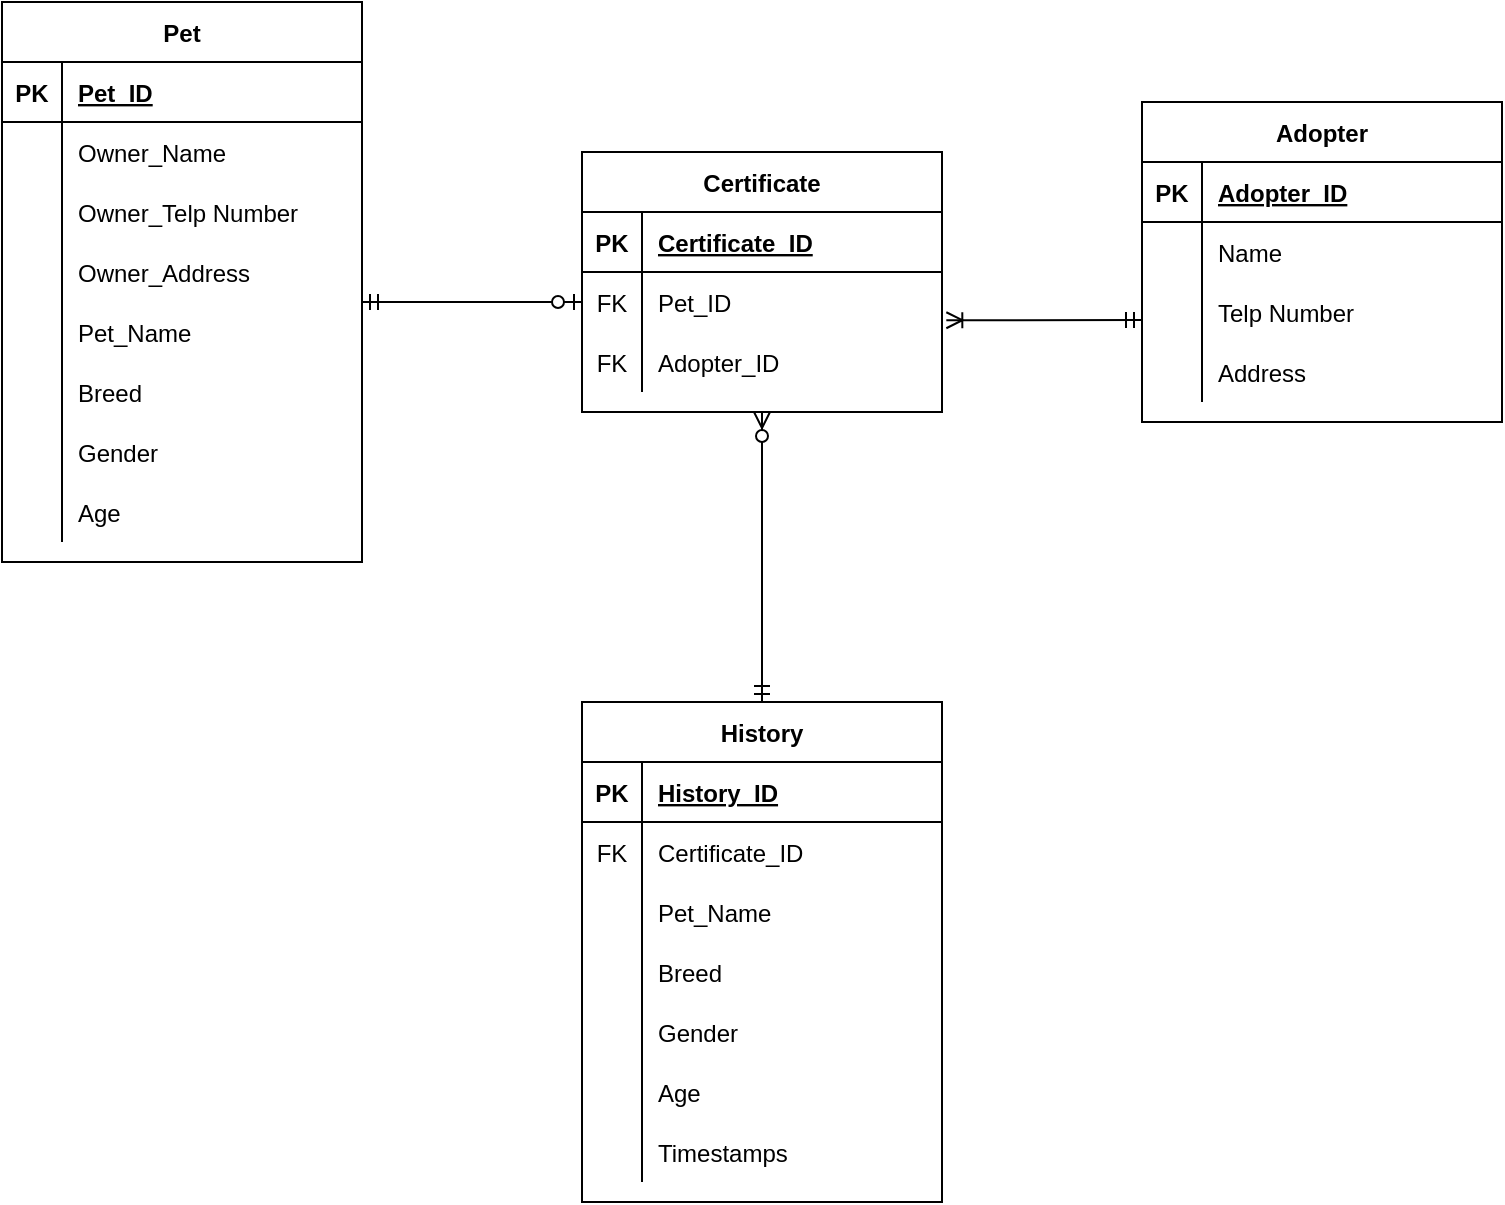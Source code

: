 <mxfile version="15.9.6" type="github" pages="2">
  <diagram id="2J634cxyii3OIA9NPOQA" name="Page-1">
    <mxGraphModel dx="782" dy="468" grid="1" gridSize="10" guides="1" tooltips="1" connect="1" arrows="1" fold="1" page="1" pageScale="1" pageWidth="850" pageHeight="1100" math="0" shadow="0">
      <root>
        <mxCell id="0" />
        <mxCell id="1" parent="0" />
        <mxCell id="9ehrHhDZK52EgDD9as42-1" value="Pet" style="shape=table;startSize=30;container=1;collapsible=1;childLayout=tableLayout;fixedRows=1;rowLines=0;fontStyle=1;align=center;resizeLast=1;" parent="1" vertex="1">
          <mxGeometry x="20" y="150" width="180" height="280" as="geometry" />
        </mxCell>
        <mxCell id="9ehrHhDZK52EgDD9as42-2" value="" style="shape=partialRectangle;collapsible=0;dropTarget=0;pointerEvents=0;fillColor=none;top=0;left=0;bottom=1;right=0;points=[[0,0.5],[1,0.5]];portConstraint=eastwest;" parent="9ehrHhDZK52EgDD9as42-1" vertex="1">
          <mxGeometry y="30" width="180" height="30" as="geometry" />
        </mxCell>
        <mxCell id="9ehrHhDZK52EgDD9as42-3" value="PK" style="shape=partialRectangle;connectable=0;fillColor=none;top=0;left=0;bottom=0;right=0;fontStyle=1;overflow=hidden;" parent="9ehrHhDZK52EgDD9as42-2" vertex="1">
          <mxGeometry width="30" height="30" as="geometry">
            <mxRectangle width="30" height="30" as="alternateBounds" />
          </mxGeometry>
        </mxCell>
        <mxCell id="9ehrHhDZK52EgDD9as42-4" value="Pet_ID" style="shape=partialRectangle;connectable=0;fillColor=none;top=0;left=0;bottom=0;right=0;align=left;spacingLeft=6;fontStyle=5;overflow=hidden;" parent="9ehrHhDZK52EgDD9as42-2" vertex="1">
          <mxGeometry x="30" width="150" height="30" as="geometry">
            <mxRectangle width="150" height="30" as="alternateBounds" />
          </mxGeometry>
        </mxCell>
        <mxCell id="9ehrHhDZK52EgDD9as42-5" style="shape=partialRectangle;collapsible=0;dropTarget=0;pointerEvents=0;fillColor=none;top=0;left=0;bottom=0;right=0;points=[[0,0.5],[1,0.5]];portConstraint=eastwest;" parent="9ehrHhDZK52EgDD9as42-1" vertex="1">
          <mxGeometry y="60" width="180" height="30" as="geometry" />
        </mxCell>
        <mxCell id="9ehrHhDZK52EgDD9as42-6" value="" style="shape=partialRectangle;connectable=0;fillColor=none;top=0;left=0;bottom=0;right=0;editable=1;overflow=hidden;" parent="9ehrHhDZK52EgDD9as42-5" vertex="1">
          <mxGeometry width="30" height="30" as="geometry">
            <mxRectangle width="30" height="30" as="alternateBounds" />
          </mxGeometry>
        </mxCell>
        <mxCell id="9ehrHhDZK52EgDD9as42-7" value="Owner_Name" style="shape=partialRectangle;connectable=0;fillColor=none;top=0;left=0;bottom=0;right=0;align=left;spacingLeft=6;overflow=hidden;" parent="9ehrHhDZK52EgDD9as42-5" vertex="1">
          <mxGeometry x="30" width="150" height="30" as="geometry">
            <mxRectangle width="150" height="30" as="alternateBounds" />
          </mxGeometry>
        </mxCell>
        <mxCell id="9ehrHhDZK52EgDD9as42-8" style="shape=partialRectangle;collapsible=0;dropTarget=0;pointerEvents=0;fillColor=none;top=0;left=0;bottom=0;right=0;points=[[0,0.5],[1,0.5]];portConstraint=eastwest;" parent="9ehrHhDZK52EgDD9as42-1" vertex="1">
          <mxGeometry y="90" width="180" height="30" as="geometry" />
        </mxCell>
        <mxCell id="9ehrHhDZK52EgDD9as42-9" style="shape=partialRectangle;connectable=0;fillColor=none;top=0;left=0;bottom=0;right=0;editable=1;overflow=hidden;" parent="9ehrHhDZK52EgDD9as42-8" vertex="1">
          <mxGeometry width="30" height="30" as="geometry">
            <mxRectangle width="30" height="30" as="alternateBounds" />
          </mxGeometry>
        </mxCell>
        <mxCell id="9ehrHhDZK52EgDD9as42-10" value="Owner_Telp Number" style="shape=partialRectangle;connectable=0;fillColor=none;top=0;left=0;bottom=0;right=0;align=left;spacingLeft=6;overflow=hidden;" parent="9ehrHhDZK52EgDD9as42-8" vertex="1">
          <mxGeometry x="30" width="150" height="30" as="geometry">
            <mxRectangle width="150" height="30" as="alternateBounds" />
          </mxGeometry>
        </mxCell>
        <mxCell id="9ehrHhDZK52EgDD9as42-11" style="shape=partialRectangle;collapsible=0;dropTarget=0;pointerEvents=0;fillColor=none;top=0;left=0;bottom=0;right=0;points=[[0,0.5],[1,0.5]];portConstraint=eastwest;" parent="9ehrHhDZK52EgDD9as42-1" vertex="1">
          <mxGeometry y="120" width="180" height="30" as="geometry" />
        </mxCell>
        <mxCell id="9ehrHhDZK52EgDD9as42-12" style="shape=partialRectangle;connectable=0;fillColor=none;top=0;left=0;bottom=0;right=0;editable=1;overflow=hidden;" parent="9ehrHhDZK52EgDD9as42-11" vertex="1">
          <mxGeometry width="30" height="30" as="geometry">
            <mxRectangle width="30" height="30" as="alternateBounds" />
          </mxGeometry>
        </mxCell>
        <mxCell id="9ehrHhDZK52EgDD9as42-13" value="Owner_Address" style="shape=partialRectangle;connectable=0;fillColor=none;top=0;left=0;bottom=0;right=0;align=left;spacingLeft=6;overflow=hidden;" parent="9ehrHhDZK52EgDD9as42-11" vertex="1">
          <mxGeometry x="30" width="150" height="30" as="geometry">
            <mxRectangle width="150" height="30" as="alternateBounds" />
          </mxGeometry>
        </mxCell>
        <mxCell id="9ehrHhDZK52EgDD9as42-14" value="" style="shape=partialRectangle;collapsible=0;dropTarget=0;pointerEvents=0;fillColor=none;top=0;left=0;bottom=0;right=0;points=[[0,0.5],[1,0.5]];portConstraint=eastwest;" parent="9ehrHhDZK52EgDD9as42-1" vertex="1">
          <mxGeometry y="150" width="180" height="30" as="geometry" />
        </mxCell>
        <mxCell id="9ehrHhDZK52EgDD9as42-15" value="" style="shape=partialRectangle;connectable=0;fillColor=none;top=0;left=0;bottom=0;right=0;editable=1;overflow=hidden;" parent="9ehrHhDZK52EgDD9as42-14" vertex="1">
          <mxGeometry width="30" height="30" as="geometry">
            <mxRectangle width="30" height="30" as="alternateBounds" />
          </mxGeometry>
        </mxCell>
        <mxCell id="9ehrHhDZK52EgDD9as42-16" value="Pet_Name" style="shape=partialRectangle;connectable=0;fillColor=none;top=0;left=0;bottom=0;right=0;align=left;spacingLeft=6;overflow=hidden;" parent="9ehrHhDZK52EgDD9as42-14" vertex="1">
          <mxGeometry x="30" width="150" height="30" as="geometry">
            <mxRectangle width="150" height="30" as="alternateBounds" />
          </mxGeometry>
        </mxCell>
        <mxCell id="9ehrHhDZK52EgDD9as42-17" value="" style="shape=partialRectangle;collapsible=0;dropTarget=0;pointerEvents=0;fillColor=none;top=0;left=0;bottom=0;right=0;points=[[0,0.5],[1,0.5]];portConstraint=eastwest;" parent="9ehrHhDZK52EgDD9as42-1" vertex="1">
          <mxGeometry y="180" width="180" height="30" as="geometry" />
        </mxCell>
        <mxCell id="9ehrHhDZK52EgDD9as42-18" value="" style="shape=partialRectangle;connectable=0;fillColor=none;top=0;left=0;bottom=0;right=0;editable=1;overflow=hidden;" parent="9ehrHhDZK52EgDD9as42-17" vertex="1">
          <mxGeometry width="30" height="30" as="geometry">
            <mxRectangle width="30" height="30" as="alternateBounds" />
          </mxGeometry>
        </mxCell>
        <mxCell id="9ehrHhDZK52EgDD9as42-19" value="Breed" style="shape=partialRectangle;connectable=0;fillColor=none;top=0;left=0;bottom=0;right=0;align=left;spacingLeft=6;overflow=hidden;" parent="9ehrHhDZK52EgDD9as42-17" vertex="1">
          <mxGeometry x="30" width="150" height="30" as="geometry">
            <mxRectangle width="150" height="30" as="alternateBounds" />
          </mxGeometry>
        </mxCell>
        <mxCell id="9ehrHhDZK52EgDD9as42-20" value="" style="shape=partialRectangle;collapsible=0;dropTarget=0;pointerEvents=0;fillColor=none;top=0;left=0;bottom=0;right=0;points=[[0,0.5],[1,0.5]];portConstraint=eastwest;" parent="9ehrHhDZK52EgDD9as42-1" vertex="1">
          <mxGeometry y="210" width="180" height="30" as="geometry" />
        </mxCell>
        <mxCell id="9ehrHhDZK52EgDD9as42-21" value="" style="shape=partialRectangle;connectable=0;fillColor=none;top=0;left=0;bottom=0;right=0;editable=1;overflow=hidden;" parent="9ehrHhDZK52EgDD9as42-20" vertex="1">
          <mxGeometry width="30" height="30" as="geometry">
            <mxRectangle width="30" height="30" as="alternateBounds" />
          </mxGeometry>
        </mxCell>
        <mxCell id="9ehrHhDZK52EgDD9as42-22" value="Gender" style="shape=partialRectangle;connectable=0;fillColor=none;top=0;left=0;bottom=0;right=0;align=left;spacingLeft=6;overflow=hidden;" parent="9ehrHhDZK52EgDD9as42-20" vertex="1">
          <mxGeometry x="30" width="150" height="30" as="geometry">
            <mxRectangle width="150" height="30" as="alternateBounds" />
          </mxGeometry>
        </mxCell>
        <mxCell id="9ehrHhDZK52EgDD9as42-23" style="shape=partialRectangle;collapsible=0;dropTarget=0;pointerEvents=0;fillColor=none;top=0;left=0;bottom=0;right=0;points=[[0,0.5],[1,0.5]];portConstraint=eastwest;" parent="9ehrHhDZK52EgDD9as42-1" vertex="1">
          <mxGeometry y="240" width="180" height="30" as="geometry" />
        </mxCell>
        <mxCell id="9ehrHhDZK52EgDD9as42-24" style="shape=partialRectangle;connectable=0;fillColor=none;top=0;left=0;bottom=0;right=0;editable=1;overflow=hidden;" parent="9ehrHhDZK52EgDD9as42-23" vertex="1">
          <mxGeometry width="30" height="30" as="geometry">
            <mxRectangle width="30" height="30" as="alternateBounds" />
          </mxGeometry>
        </mxCell>
        <mxCell id="9ehrHhDZK52EgDD9as42-25" value="Age" style="shape=partialRectangle;connectable=0;fillColor=none;top=0;left=0;bottom=0;right=0;align=left;spacingLeft=6;overflow=hidden;" parent="9ehrHhDZK52EgDD9as42-23" vertex="1">
          <mxGeometry x="30" width="150" height="30" as="geometry">
            <mxRectangle width="150" height="30" as="alternateBounds" />
          </mxGeometry>
        </mxCell>
        <mxCell id="9ehrHhDZK52EgDD9as42-26" value="Adopter" style="shape=table;startSize=30;container=1;collapsible=1;childLayout=tableLayout;fixedRows=1;rowLines=0;fontStyle=1;align=center;resizeLast=1;" parent="1" vertex="1">
          <mxGeometry x="590" y="200" width="180" height="160" as="geometry" />
        </mxCell>
        <mxCell id="9ehrHhDZK52EgDD9as42-27" value="" style="shape=partialRectangle;collapsible=0;dropTarget=0;pointerEvents=0;fillColor=none;top=0;left=0;bottom=1;right=0;points=[[0,0.5],[1,0.5]];portConstraint=eastwest;" parent="9ehrHhDZK52EgDD9as42-26" vertex="1">
          <mxGeometry y="30" width="180" height="30" as="geometry" />
        </mxCell>
        <mxCell id="9ehrHhDZK52EgDD9as42-28" value="PK" style="shape=partialRectangle;connectable=0;fillColor=none;top=0;left=0;bottom=0;right=0;fontStyle=1;overflow=hidden;" parent="9ehrHhDZK52EgDD9as42-27" vertex="1">
          <mxGeometry width="30" height="30" as="geometry">
            <mxRectangle width="30" height="30" as="alternateBounds" />
          </mxGeometry>
        </mxCell>
        <mxCell id="9ehrHhDZK52EgDD9as42-29" value="Adopter_ID" style="shape=partialRectangle;connectable=0;fillColor=none;top=0;left=0;bottom=0;right=0;align=left;spacingLeft=6;fontStyle=5;overflow=hidden;" parent="9ehrHhDZK52EgDD9as42-27" vertex="1">
          <mxGeometry x="30" width="150" height="30" as="geometry">
            <mxRectangle width="150" height="30" as="alternateBounds" />
          </mxGeometry>
        </mxCell>
        <mxCell id="9ehrHhDZK52EgDD9as42-30" value="" style="shape=partialRectangle;collapsible=0;dropTarget=0;pointerEvents=0;fillColor=none;top=0;left=0;bottom=0;right=0;points=[[0,0.5],[1,0.5]];portConstraint=eastwest;" parent="9ehrHhDZK52EgDD9as42-26" vertex="1">
          <mxGeometry y="60" width="180" height="30" as="geometry" />
        </mxCell>
        <mxCell id="9ehrHhDZK52EgDD9as42-31" value="" style="shape=partialRectangle;connectable=0;fillColor=none;top=0;left=0;bottom=0;right=0;editable=1;overflow=hidden;" parent="9ehrHhDZK52EgDD9as42-30" vertex="1">
          <mxGeometry width="30" height="30" as="geometry">
            <mxRectangle width="30" height="30" as="alternateBounds" />
          </mxGeometry>
        </mxCell>
        <mxCell id="9ehrHhDZK52EgDD9as42-32" value="Name" style="shape=partialRectangle;connectable=0;fillColor=none;top=0;left=0;bottom=0;right=0;align=left;spacingLeft=6;overflow=hidden;" parent="9ehrHhDZK52EgDD9as42-30" vertex="1">
          <mxGeometry x="30" width="150" height="30" as="geometry">
            <mxRectangle width="150" height="30" as="alternateBounds" />
          </mxGeometry>
        </mxCell>
        <mxCell id="9ehrHhDZK52EgDD9as42-33" value="" style="shape=partialRectangle;collapsible=0;dropTarget=0;pointerEvents=0;fillColor=none;top=0;left=0;bottom=0;right=0;points=[[0,0.5],[1,0.5]];portConstraint=eastwest;" parent="9ehrHhDZK52EgDD9as42-26" vertex="1">
          <mxGeometry y="90" width="180" height="30" as="geometry" />
        </mxCell>
        <mxCell id="9ehrHhDZK52EgDD9as42-34" value="" style="shape=partialRectangle;connectable=0;fillColor=none;top=0;left=0;bottom=0;right=0;editable=1;overflow=hidden;" parent="9ehrHhDZK52EgDD9as42-33" vertex="1">
          <mxGeometry width="30" height="30" as="geometry">
            <mxRectangle width="30" height="30" as="alternateBounds" />
          </mxGeometry>
        </mxCell>
        <mxCell id="9ehrHhDZK52EgDD9as42-35" value="Telp Number" style="shape=partialRectangle;connectable=0;fillColor=none;top=0;left=0;bottom=0;right=0;align=left;spacingLeft=6;overflow=hidden;" parent="9ehrHhDZK52EgDD9as42-33" vertex="1">
          <mxGeometry x="30" width="150" height="30" as="geometry">
            <mxRectangle width="150" height="30" as="alternateBounds" />
          </mxGeometry>
        </mxCell>
        <mxCell id="9ehrHhDZK52EgDD9as42-36" value="" style="shape=partialRectangle;collapsible=0;dropTarget=0;pointerEvents=0;fillColor=none;top=0;left=0;bottom=0;right=0;points=[[0,0.5],[1,0.5]];portConstraint=eastwest;" parent="9ehrHhDZK52EgDD9as42-26" vertex="1">
          <mxGeometry y="120" width="180" height="30" as="geometry" />
        </mxCell>
        <mxCell id="9ehrHhDZK52EgDD9as42-37" value="" style="shape=partialRectangle;connectable=0;fillColor=none;top=0;left=0;bottom=0;right=0;editable=1;overflow=hidden;" parent="9ehrHhDZK52EgDD9as42-36" vertex="1">
          <mxGeometry width="30" height="30" as="geometry">
            <mxRectangle width="30" height="30" as="alternateBounds" />
          </mxGeometry>
        </mxCell>
        <mxCell id="9ehrHhDZK52EgDD9as42-38" value="Address" style="shape=partialRectangle;connectable=0;fillColor=none;top=0;left=0;bottom=0;right=0;align=left;spacingLeft=6;overflow=hidden;" parent="9ehrHhDZK52EgDD9as42-36" vertex="1">
          <mxGeometry x="30" width="150" height="30" as="geometry">
            <mxRectangle width="150" height="30" as="alternateBounds" />
          </mxGeometry>
        </mxCell>
        <mxCell id="9ehrHhDZK52EgDD9as42-61" value="Certificate" style="shape=table;startSize=30;container=1;collapsible=1;childLayout=tableLayout;fixedRows=1;rowLines=0;fontStyle=1;align=center;resizeLast=1;" parent="1" vertex="1">
          <mxGeometry x="310" y="225" width="180" height="130" as="geometry" />
        </mxCell>
        <mxCell id="9ehrHhDZK52EgDD9as42-62" value="" style="shape=partialRectangle;collapsible=0;dropTarget=0;pointerEvents=0;fillColor=none;top=0;left=0;bottom=1;right=0;points=[[0,0.5],[1,0.5]];portConstraint=eastwest;" parent="9ehrHhDZK52EgDD9as42-61" vertex="1">
          <mxGeometry y="30" width="180" height="30" as="geometry" />
        </mxCell>
        <mxCell id="9ehrHhDZK52EgDD9as42-63" value="PK" style="shape=partialRectangle;connectable=0;fillColor=none;top=0;left=0;bottom=0;right=0;fontStyle=1;overflow=hidden;" parent="9ehrHhDZK52EgDD9as42-62" vertex="1">
          <mxGeometry width="30" height="30" as="geometry">
            <mxRectangle width="30" height="30" as="alternateBounds" />
          </mxGeometry>
        </mxCell>
        <mxCell id="9ehrHhDZK52EgDD9as42-64" value="Certificate_ID" style="shape=partialRectangle;connectable=0;fillColor=none;top=0;left=0;bottom=0;right=0;align=left;spacingLeft=6;fontStyle=5;overflow=hidden;" parent="9ehrHhDZK52EgDD9as42-62" vertex="1">
          <mxGeometry x="30" width="150" height="30" as="geometry">
            <mxRectangle width="150" height="30" as="alternateBounds" />
          </mxGeometry>
        </mxCell>
        <mxCell id="9ehrHhDZK52EgDD9as42-65" value="" style="shape=partialRectangle;collapsible=0;dropTarget=0;pointerEvents=0;fillColor=none;top=0;left=0;bottom=0;right=0;points=[[0,0.5],[1,0.5]];portConstraint=eastwest;" parent="9ehrHhDZK52EgDD9as42-61" vertex="1">
          <mxGeometry y="60" width="180" height="30" as="geometry" />
        </mxCell>
        <mxCell id="9ehrHhDZK52EgDD9as42-66" value="FK" style="shape=partialRectangle;connectable=0;fillColor=none;top=0;left=0;bottom=0;right=0;editable=1;overflow=hidden;" parent="9ehrHhDZK52EgDD9as42-65" vertex="1">
          <mxGeometry width="30" height="30" as="geometry">
            <mxRectangle width="30" height="30" as="alternateBounds" />
          </mxGeometry>
        </mxCell>
        <mxCell id="9ehrHhDZK52EgDD9as42-67" value="Pet_ID" style="shape=partialRectangle;connectable=0;fillColor=none;top=0;left=0;bottom=0;right=0;align=left;spacingLeft=6;overflow=hidden;" parent="9ehrHhDZK52EgDD9as42-65" vertex="1">
          <mxGeometry x="30" width="150" height="30" as="geometry">
            <mxRectangle width="150" height="30" as="alternateBounds" />
          </mxGeometry>
        </mxCell>
        <mxCell id="9ehrHhDZK52EgDD9as42-68" value="" style="shape=partialRectangle;collapsible=0;dropTarget=0;pointerEvents=0;fillColor=none;top=0;left=0;bottom=0;right=0;points=[[0,0.5],[1,0.5]];portConstraint=eastwest;" parent="9ehrHhDZK52EgDD9as42-61" vertex="1">
          <mxGeometry y="90" width="180" height="30" as="geometry" />
        </mxCell>
        <mxCell id="9ehrHhDZK52EgDD9as42-69" value="FK" style="shape=partialRectangle;connectable=0;fillColor=none;top=0;left=0;bottom=0;right=0;editable=1;overflow=hidden;" parent="9ehrHhDZK52EgDD9as42-68" vertex="1">
          <mxGeometry width="30" height="30" as="geometry">
            <mxRectangle width="30" height="30" as="alternateBounds" />
          </mxGeometry>
        </mxCell>
        <mxCell id="9ehrHhDZK52EgDD9as42-70" value="Adopter_ID" style="shape=partialRectangle;connectable=0;fillColor=none;top=0;left=0;bottom=0;right=0;align=left;spacingLeft=6;overflow=hidden;" parent="9ehrHhDZK52EgDD9as42-68" vertex="1">
          <mxGeometry x="30" width="150" height="30" as="geometry">
            <mxRectangle width="150" height="30" as="alternateBounds" />
          </mxGeometry>
        </mxCell>
        <mxCell id="9ehrHhDZK52EgDD9as42-71" value="" style="fontSize=12;html=1;endArrow=ERzeroToOne;startArrow=ERmandOne;rounded=0;entryX=0;entryY=0.5;entryDx=0;entryDy=0;" parent="1" target="9ehrHhDZK52EgDD9as42-65" edge="1">
          <mxGeometry width="100" height="100" relative="1" as="geometry">
            <mxPoint x="200" y="300" as="sourcePoint" />
            <mxPoint x="420" y="180" as="targetPoint" />
          </mxGeometry>
        </mxCell>
        <mxCell id="9ehrHhDZK52EgDD9as42-72" value="" style="fontSize=12;html=1;endArrow=ERoneToMany;startArrow=ERmandOne;rounded=0;entryX=1.012;entryY=0.804;entryDx=0;entryDy=0;entryPerimeter=0;" parent="1" target="9ehrHhDZK52EgDD9as42-65" edge="1">
          <mxGeometry width="100" height="100" relative="1" as="geometry">
            <mxPoint x="590" y="309" as="sourcePoint" />
            <mxPoint x="590" y="210" as="targetPoint" />
          </mxGeometry>
        </mxCell>
        <mxCell id="9ehrHhDZK52EgDD9as42-73" value="" style="fontSize=12;html=1;endArrow=ERzeroToMany;startArrow=ERmandOne;rounded=0;exitX=0.5;exitY=0;exitDx=0;exitDy=0;entryX=0.5;entryY=1;entryDx=0;entryDy=0;" parent="1" target="9ehrHhDZK52EgDD9as42-61" edge="1">
          <mxGeometry width="100" height="100" relative="1" as="geometry">
            <mxPoint x="400" y="500" as="sourcePoint" />
            <mxPoint x="300" y="400" as="targetPoint" />
          </mxGeometry>
        </mxCell>
        <mxCell id="JQQU0Y_YsM3OxfZY5DyW-1" value="History" style="shape=table;startSize=30;container=1;collapsible=1;childLayout=tableLayout;fixedRows=1;rowLines=0;fontStyle=1;align=center;resizeLast=1;" vertex="1" parent="1">
          <mxGeometry x="310" y="500" width="180" height="250" as="geometry" />
        </mxCell>
        <mxCell id="JQQU0Y_YsM3OxfZY5DyW-2" value="" style="shape=partialRectangle;collapsible=0;dropTarget=0;pointerEvents=0;fillColor=none;top=0;left=0;bottom=1;right=0;points=[[0,0.5],[1,0.5]];portConstraint=eastwest;" vertex="1" parent="JQQU0Y_YsM3OxfZY5DyW-1">
          <mxGeometry y="30" width="180" height="30" as="geometry" />
        </mxCell>
        <mxCell id="JQQU0Y_YsM3OxfZY5DyW-3" value="PK" style="shape=partialRectangle;connectable=0;fillColor=none;top=0;left=0;bottom=0;right=0;fontStyle=1;overflow=hidden;" vertex="1" parent="JQQU0Y_YsM3OxfZY5DyW-2">
          <mxGeometry width="30" height="30" as="geometry">
            <mxRectangle width="30" height="30" as="alternateBounds" />
          </mxGeometry>
        </mxCell>
        <mxCell id="JQQU0Y_YsM3OxfZY5DyW-4" value="History_ID" style="shape=partialRectangle;connectable=0;fillColor=none;top=0;left=0;bottom=0;right=0;align=left;spacingLeft=6;fontStyle=5;overflow=hidden;" vertex="1" parent="JQQU0Y_YsM3OxfZY5DyW-2">
          <mxGeometry x="30" width="150" height="30" as="geometry">
            <mxRectangle width="150" height="30" as="alternateBounds" />
          </mxGeometry>
        </mxCell>
        <mxCell id="JQQU0Y_YsM3OxfZY5DyW-5" style="shape=partialRectangle;collapsible=0;dropTarget=0;pointerEvents=0;fillColor=none;top=0;left=0;bottom=0;right=0;points=[[0,0.5],[1,0.5]];portConstraint=eastwest;" vertex="1" parent="JQQU0Y_YsM3OxfZY5DyW-1">
          <mxGeometry y="60" width="180" height="30" as="geometry" />
        </mxCell>
        <mxCell id="JQQU0Y_YsM3OxfZY5DyW-6" value="FK" style="shape=partialRectangle;connectable=0;fillColor=none;top=0;left=0;bottom=0;right=0;editable=1;overflow=hidden;" vertex="1" parent="JQQU0Y_YsM3OxfZY5DyW-5">
          <mxGeometry width="30" height="30" as="geometry">
            <mxRectangle width="30" height="30" as="alternateBounds" />
          </mxGeometry>
        </mxCell>
        <mxCell id="JQQU0Y_YsM3OxfZY5DyW-7" value="Certificate_ID" style="shape=partialRectangle;connectable=0;fillColor=none;top=0;left=0;bottom=0;right=0;align=left;spacingLeft=6;overflow=hidden;" vertex="1" parent="JQQU0Y_YsM3OxfZY5DyW-5">
          <mxGeometry x="30" width="150" height="30" as="geometry">
            <mxRectangle width="150" height="30" as="alternateBounds" />
          </mxGeometry>
        </mxCell>
        <mxCell id="JQQU0Y_YsM3OxfZY5DyW-8" style="shape=partialRectangle;collapsible=0;dropTarget=0;pointerEvents=0;fillColor=none;top=0;left=0;bottom=0;right=0;points=[[0,0.5],[1,0.5]];portConstraint=eastwest;" vertex="1" parent="JQQU0Y_YsM3OxfZY5DyW-1">
          <mxGeometry y="90" width="180" height="30" as="geometry" />
        </mxCell>
        <mxCell id="JQQU0Y_YsM3OxfZY5DyW-9" style="shape=partialRectangle;connectable=0;fillColor=none;top=0;left=0;bottom=0;right=0;editable=1;overflow=hidden;" vertex="1" parent="JQQU0Y_YsM3OxfZY5DyW-8">
          <mxGeometry width="30" height="30" as="geometry">
            <mxRectangle width="30" height="30" as="alternateBounds" />
          </mxGeometry>
        </mxCell>
        <mxCell id="JQQU0Y_YsM3OxfZY5DyW-10" value="Pet_Name" style="shape=partialRectangle;connectable=0;fillColor=none;top=0;left=0;bottom=0;right=0;align=left;spacingLeft=6;overflow=hidden;" vertex="1" parent="JQQU0Y_YsM3OxfZY5DyW-8">
          <mxGeometry x="30" width="150" height="30" as="geometry">
            <mxRectangle width="150" height="30" as="alternateBounds" />
          </mxGeometry>
        </mxCell>
        <mxCell id="JQQU0Y_YsM3OxfZY5DyW-11" style="shape=partialRectangle;collapsible=0;dropTarget=0;pointerEvents=0;fillColor=none;top=0;left=0;bottom=0;right=0;points=[[0,0.5],[1,0.5]];portConstraint=eastwest;" vertex="1" parent="JQQU0Y_YsM3OxfZY5DyW-1">
          <mxGeometry y="120" width="180" height="30" as="geometry" />
        </mxCell>
        <mxCell id="JQQU0Y_YsM3OxfZY5DyW-12" style="shape=partialRectangle;connectable=0;fillColor=none;top=0;left=0;bottom=0;right=0;editable=1;overflow=hidden;" vertex="1" parent="JQQU0Y_YsM3OxfZY5DyW-11">
          <mxGeometry width="30" height="30" as="geometry">
            <mxRectangle width="30" height="30" as="alternateBounds" />
          </mxGeometry>
        </mxCell>
        <mxCell id="JQQU0Y_YsM3OxfZY5DyW-13" value="Breed" style="shape=partialRectangle;connectable=0;fillColor=none;top=0;left=0;bottom=0;right=0;align=left;spacingLeft=6;overflow=hidden;" vertex="1" parent="JQQU0Y_YsM3OxfZY5DyW-11">
          <mxGeometry x="30" width="150" height="30" as="geometry">
            <mxRectangle width="150" height="30" as="alternateBounds" />
          </mxGeometry>
        </mxCell>
        <mxCell id="JQQU0Y_YsM3OxfZY5DyW-14" value="" style="shape=partialRectangle;collapsible=0;dropTarget=0;pointerEvents=0;fillColor=none;top=0;left=0;bottom=0;right=0;points=[[0,0.5],[1,0.5]];portConstraint=eastwest;" vertex="1" parent="JQQU0Y_YsM3OxfZY5DyW-1">
          <mxGeometry y="150" width="180" height="30" as="geometry" />
        </mxCell>
        <mxCell id="JQQU0Y_YsM3OxfZY5DyW-15" value="" style="shape=partialRectangle;connectable=0;fillColor=none;top=0;left=0;bottom=0;right=0;editable=1;overflow=hidden;" vertex="1" parent="JQQU0Y_YsM3OxfZY5DyW-14">
          <mxGeometry width="30" height="30" as="geometry">
            <mxRectangle width="30" height="30" as="alternateBounds" />
          </mxGeometry>
        </mxCell>
        <mxCell id="JQQU0Y_YsM3OxfZY5DyW-16" value="Gender" style="shape=partialRectangle;connectable=0;fillColor=none;top=0;left=0;bottom=0;right=0;align=left;spacingLeft=6;overflow=hidden;" vertex="1" parent="JQQU0Y_YsM3OxfZY5DyW-14">
          <mxGeometry x="30" width="150" height="30" as="geometry">
            <mxRectangle width="150" height="30" as="alternateBounds" />
          </mxGeometry>
        </mxCell>
        <mxCell id="JQQU0Y_YsM3OxfZY5DyW-17" value="" style="shape=partialRectangle;collapsible=0;dropTarget=0;pointerEvents=0;fillColor=none;top=0;left=0;bottom=0;right=0;points=[[0,0.5],[1,0.5]];portConstraint=eastwest;" vertex="1" parent="JQQU0Y_YsM3OxfZY5DyW-1">
          <mxGeometry y="180" width="180" height="30" as="geometry" />
        </mxCell>
        <mxCell id="JQQU0Y_YsM3OxfZY5DyW-18" value="" style="shape=partialRectangle;connectable=0;fillColor=none;top=0;left=0;bottom=0;right=0;editable=1;overflow=hidden;" vertex="1" parent="JQQU0Y_YsM3OxfZY5DyW-17">
          <mxGeometry width="30" height="30" as="geometry">
            <mxRectangle width="30" height="30" as="alternateBounds" />
          </mxGeometry>
        </mxCell>
        <mxCell id="JQQU0Y_YsM3OxfZY5DyW-19" value="Age" style="shape=partialRectangle;connectable=0;fillColor=none;top=0;left=0;bottom=0;right=0;align=left;spacingLeft=6;overflow=hidden;" vertex="1" parent="JQQU0Y_YsM3OxfZY5DyW-17">
          <mxGeometry x="30" width="150" height="30" as="geometry">
            <mxRectangle width="150" height="30" as="alternateBounds" />
          </mxGeometry>
        </mxCell>
        <mxCell id="JQQU0Y_YsM3OxfZY5DyW-20" value="" style="shape=partialRectangle;collapsible=0;dropTarget=0;pointerEvents=0;fillColor=none;top=0;left=0;bottom=0;right=0;points=[[0,0.5],[1,0.5]];portConstraint=eastwest;" vertex="1" parent="JQQU0Y_YsM3OxfZY5DyW-1">
          <mxGeometry y="210" width="180" height="30" as="geometry" />
        </mxCell>
        <mxCell id="JQQU0Y_YsM3OxfZY5DyW-21" value="" style="shape=partialRectangle;connectable=0;fillColor=none;top=0;left=0;bottom=0;right=0;editable=1;overflow=hidden;" vertex="1" parent="JQQU0Y_YsM3OxfZY5DyW-20">
          <mxGeometry width="30" height="30" as="geometry">
            <mxRectangle width="30" height="30" as="alternateBounds" />
          </mxGeometry>
        </mxCell>
        <mxCell id="JQQU0Y_YsM3OxfZY5DyW-22" value="Timestamps" style="shape=partialRectangle;connectable=0;fillColor=none;top=0;left=0;bottom=0;right=0;align=left;spacingLeft=6;overflow=hidden;" vertex="1" parent="JQQU0Y_YsM3OxfZY5DyW-20">
          <mxGeometry x="30" width="150" height="30" as="geometry">
            <mxRectangle width="150" height="30" as="alternateBounds" />
          </mxGeometry>
        </mxCell>
      </root>
    </mxGraphModel>
  </diagram>
  <diagram id="evFEgjBao5wfJKTuTbFj" name="Page-2">
    <mxGraphModel dx="1632" dy="468" grid="1" gridSize="10" guides="1" tooltips="1" connect="1" arrows="1" fold="1" page="1" pageScale="1" pageWidth="850" pageHeight="1100" math="0" shadow="0">
      <root>
        <mxCell id="n9HTW4S1U68KLIDgizo6-0" />
        <mxCell id="n9HTW4S1U68KLIDgizo6-1" parent="n9HTW4S1U68KLIDgizo6-0" />
        <mxCell id="0QgfkrtzCJW_Zw9muQF2-0" value="&lt;u&gt;&lt;b&gt;&lt;font style=&quot;font-size: 14px&quot;&gt;Pet_ID&lt;/font&gt;&lt;/b&gt;&lt;/u&gt;" style="rounded=0;whiteSpace=wrap;html=1;" parent="n9HTW4S1U68KLIDgizo6-1" vertex="1">
          <mxGeometry x="110" y="190" width="120" height="60" as="geometry" />
        </mxCell>
        <mxCell id="0QgfkrtzCJW_Zw9muQF2-1" value="&lt;font style=&quot;font-size: 14px&quot;&gt;Pet_Name&lt;/font&gt;" style="rounded=0;whiteSpace=wrap;html=1;" parent="n9HTW4S1U68KLIDgizo6-1" vertex="1">
          <mxGeometry x="590" y="190" width="120" height="60" as="geometry" />
        </mxCell>
        <mxCell id="0QgfkrtzCJW_Zw9muQF2-2" value="&lt;font style=&quot;font-size: 14px&quot;&gt;Breed&lt;/font&gt;" style="rounded=0;whiteSpace=wrap;html=1;" parent="n9HTW4S1U68KLIDgizo6-1" vertex="1">
          <mxGeometry x="710" y="190" width="120" height="60" as="geometry" />
        </mxCell>
        <mxCell id="0QgfkrtzCJW_Zw9muQF2-3" value="&lt;font style=&quot;font-size: 14px&quot;&gt;Gender&lt;/font&gt;" style="rounded=0;whiteSpace=wrap;html=1;" parent="n9HTW4S1U68KLIDgizo6-1" vertex="1">
          <mxGeometry x="830" y="190" width="120" height="60" as="geometry" />
        </mxCell>
        <mxCell id="0QgfkrtzCJW_Zw9muQF2-4" value="&lt;span style=&quot;font-size: 14px&quot;&gt;Age&lt;/span&gt;" style="rounded=0;whiteSpace=wrap;html=1;" parent="n9HTW4S1U68KLIDgizo6-1" vertex="1">
          <mxGeometry x="950" y="190" width="120" height="60" as="geometry" />
        </mxCell>
        <mxCell id="0QgfkrtzCJW_Zw9muQF2-5" value="&lt;span style=&quot;font-size: 14px&quot;&gt;&lt;b&gt;&lt;u&gt;Adopter_ID&lt;/u&gt;&lt;/b&gt;&lt;/span&gt;" style="rounded=0;whiteSpace=wrap;html=1;" parent="n9HTW4S1U68KLIDgizo6-1" vertex="1">
          <mxGeometry x="110" y="310" width="120" height="60" as="geometry" />
        </mxCell>
        <mxCell id="0QgfkrtzCJW_Zw9muQF2-6" value="&lt;font style=&quot;font-size: 14px&quot;&gt;Name&lt;/font&gt;" style="rounded=0;whiteSpace=wrap;html=1;" parent="n9HTW4S1U68KLIDgizo6-1" vertex="1">
          <mxGeometry x="230" y="310" width="120" height="60" as="geometry" />
        </mxCell>
        <mxCell id="0QgfkrtzCJW_Zw9muQF2-7" value="&lt;font style=&quot;font-size: 14px&quot;&gt;Telp Number&lt;/font&gt;" style="rounded=0;whiteSpace=wrap;html=1;" parent="n9HTW4S1U68KLIDgizo6-1" vertex="1">
          <mxGeometry x="350" y="310" width="120" height="60" as="geometry" />
        </mxCell>
        <mxCell id="0QgfkrtzCJW_Zw9muQF2-8" value="&lt;span style=&quot;font-size: 14px&quot;&gt;Address&lt;/span&gt;" style="rounded=0;whiteSpace=wrap;html=1;" parent="n9HTW4S1U68KLIDgizo6-1" vertex="1">
          <mxGeometry x="470" y="310" width="120" height="60" as="geometry" />
        </mxCell>
        <mxCell id="0QgfkrtzCJW_Zw9muQF2-9" value="&lt;u&gt;&lt;font style=&quot;font-size: 14px&quot;&gt;&lt;b&gt;History_ID&lt;/b&gt;&lt;/font&gt;&lt;/u&gt;" style="rounded=0;whiteSpace=wrap;html=1;" parent="n9HTW4S1U68KLIDgizo6-1" vertex="1">
          <mxGeometry x="110" y="540" width="120" height="60" as="geometry" />
        </mxCell>
        <mxCell id="0QgfkrtzCJW_Zw9muQF2-10" value="&lt;span style=&quot;font-size: 14px&quot;&gt;Timestamps&lt;/span&gt;" style="rounded=0;whiteSpace=wrap;html=1;" parent="n9HTW4S1U68KLIDgizo6-1" vertex="1">
          <mxGeometry x="830" y="540" width="120" height="60" as="geometry" />
        </mxCell>
        <mxCell id="0QgfkrtzCJW_Zw9muQF2-11" value="&lt;font style=&quot;font-size: 14px&quot;&gt;Owner_Name&lt;/font&gt;" style="rounded=0;whiteSpace=wrap;html=1;" parent="n9HTW4S1U68KLIDgizo6-1" vertex="1">
          <mxGeometry x="230" y="190" width="120" height="60" as="geometry" />
        </mxCell>
        <mxCell id="0QgfkrtzCJW_Zw9muQF2-12" value="&lt;font style=&quot;font-size: 14px&quot;&gt;Owner_Telp Number&lt;/font&gt;" style="rounded=0;whiteSpace=wrap;html=1;" parent="n9HTW4S1U68KLIDgizo6-1" vertex="1">
          <mxGeometry x="350" y="190" width="120" height="60" as="geometry" />
        </mxCell>
        <mxCell id="0QgfkrtzCJW_Zw9muQF2-13" value="&lt;font style=&quot;font-size: 14px&quot;&gt;Owner_Address&lt;/font&gt;" style="rounded=0;whiteSpace=wrap;html=1;" parent="n9HTW4S1U68KLIDgizo6-1" vertex="1">
          <mxGeometry x="470" y="190" width="120" height="60" as="geometry" />
        </mxCell>
        <mxCell id="0QgfkrtzCJW_Zw9muQF2-14" value="&lt;font style=&quot;font-size: 14px&quot;&gt;Pet_Name&lt;/font&gt;" style="rounded=0;whiteSpace=wrap;html=1;" parent="n9HTW4S1U68KLIDgizo6-1" vertex="1">
          <mxGeometry x="350" y="540" width="120" height="60" as="geometry" />
        </mxCell>
        <mxCell id="0QgfkrtzCJW_Zw9muQF2-15" value="&lt;font style=&quot;font-size: 14px&quot;&gt;Breed&lt;/font&gt;" style="rounded=0;whiteSpace=wrap;html=1;" parent="n9HTW4S1U68KLIDgizo6-1" vertex="1">
          <mxGeometry x="470" y="540" width="120" height="60" as="geometry" />
        </mxCell>
        <mxCell id="0QgfkrtzCJW_Zw9muQF2-16" value="&lt;font style=&quot;font-size: 14px&quot;&gt;Gender&lt;/font&gt;" style="rounded=0;whiteSpace=wrap;html=1;" parent="n9HTW4S1U68KLIDgizo6-1" vertex="1">
          <mxGeometry x="590" y="540" width="120" height="60" as="geometry" />
        </mxCell>
        <mxCell id="0QgfkrtzCJW_Zw9muQF2-17" value="&lt;span style=&quot;font-size: 14px&quot;&gt;Age&lt;/span&gt;" style="rounded=0;whiteSpace=wrap;html=1;" parent="n9HTW4S1U68KLIDgizo6-1" vertex="1">
          <mxGeometry x="710" y="540" width="120" height="60" as="geometry" />
        </mxCell>
        <mxCell id="0QgfkrtzCJW_Zw9muQF2-19" style="edgeStyle=orthogonalEdgeStyle;rounded=0;orthogonalLoop=1;jettySize=auto;html=1;exitX=0.5;exitY=0;exitDx=0;exitDy=0;entryX=0.5;entryY=1;entryDx=0;entryDy=0;curved=1;" parent="n9HTW4S1U68KLIDgizo6-1" source="0QgfkrtzCJW_Zw9muQF2-20" target="0QgfkrtzCJW_Zw9muQF2-21" edge="1">
          <mxGeometry relative="1" as="geometry" />
        </mxCell>
        <mxCell id="0QgfkrtzCJW_Zw9muQF2-20" value="&lt;font style=&quot;font-size: 14px&quot;&gt;&lt;u&gt;Certificate_ID&lt;/u&gt;&lt;/font&gt;" style="rounded=0;whiteSpace=wrap;html=1;" parent="n9HTW4S1U68KLIDgizo6-1" vertex="1">
          <mxGeometry x="230" y="540" width="120" height="60" as="geometry" />
        </mxCell>
        <mxCell id="0QgfkrtzCJW_Zw9muQF2-21" value="&lt;span style=&quot;font-size: 14px&quot;&gt;&lt;b&gt;&lt;u&gt;Certificate_ID&lt;/u&gt;&lt;/b&gt;&lt;/span&gt;" style="rounded=0;whiteSpace=wrap;html=1;" parent="n9HTW4S1U68KLIDgizo6-1" vertex="1">
          <mxGeometry x="110" y="420" width="120" height="60" as="geometry" />
        </mxCell>
        <mxCell id="0QgfkrtzCJW_Zw9muQF2-22" style="edgeStyle=orthogonalEdgeStyle;curved=1;rounded=0;orthogonalLoop=1;jettySize=auto;html=1;exitX=0.5;exitY=0;exitDx=0;exitDy=0;entryX=0;entryY=0.5;entryDx=0;entryDy=0;" parent="n9HTW4S1U68KLIDgizo6-1" source="0QgfkrtzCJW_Zw9muQF2-23" target="0QgfkrtzCJW_Zw9muQF2-0" edge="1">
          <mxGeometry relative="1" as="geometry">
            <Array as="points">
              <mxPoint x="290" y="400" />
              <mxPoint x="-10" y="400" />
              <mxPoint x="-10" y="220" />
            </Array>
          </mxGeometry>
        </mxCell>
        <mxCell id="0QgfkrtzCJW_Zw9muQF2-23" value="&lt;u&gt;&lt;font style=&quot;font-size: 14px&quot;&gt;Pet_ID&lt;/font&gt;&lt;/u&gt;" style="rounded=0;whiteSpace=wrap;html=1;" parent="n9HTW4S1U68KLIDgizo6-1" vertex="1">
          <mxGeometry x="230" y="420" width="120" height="60" as="geometry" />
        </mxCell>
        <mxCell id="0QgfkrtzCJW_Zw9muQF2-24" style="edgeStyle=orthogonalEdgeStyle;curved=1;rounded=0;orthogonalLoop=1;jettySize=auto;html=1;exitX=0.5;exitY=0;exitDx=0;exitDy=0;entryX=0.5;entryY=1;entryDx=0;entryDy=0;" parent="n9HTW4S1U68KLIDgizo6-1" source="0QgfkrtzCJW_Zw9muQF2-25" target="0QgfkrtzCJW_Zw9muQF2-5" edge="1">
          <mxGeometry relative="1" as="geometry" />
        </mxCell>
        <mxCell id="0QgfkrtzCJW_Zw9muQF2-25" value="&lt;span style=&quot;font-size: 14px&quot;&gt;&lt;u&gt;Adopter_ID&lt;/u&gt;&lt;/span&gt;" style="rounded=0;whiteSpace=wrap;html=1;" parent="n9HTW4S1U68KLIDgizo6-1" vertex="1">
          <mxGeometry x="350" y="420" width="120" height="60" as="geometry" />
        </mxCell>
      </root>
    </mxGraphModel>
  </diagram>
</mxfile>
